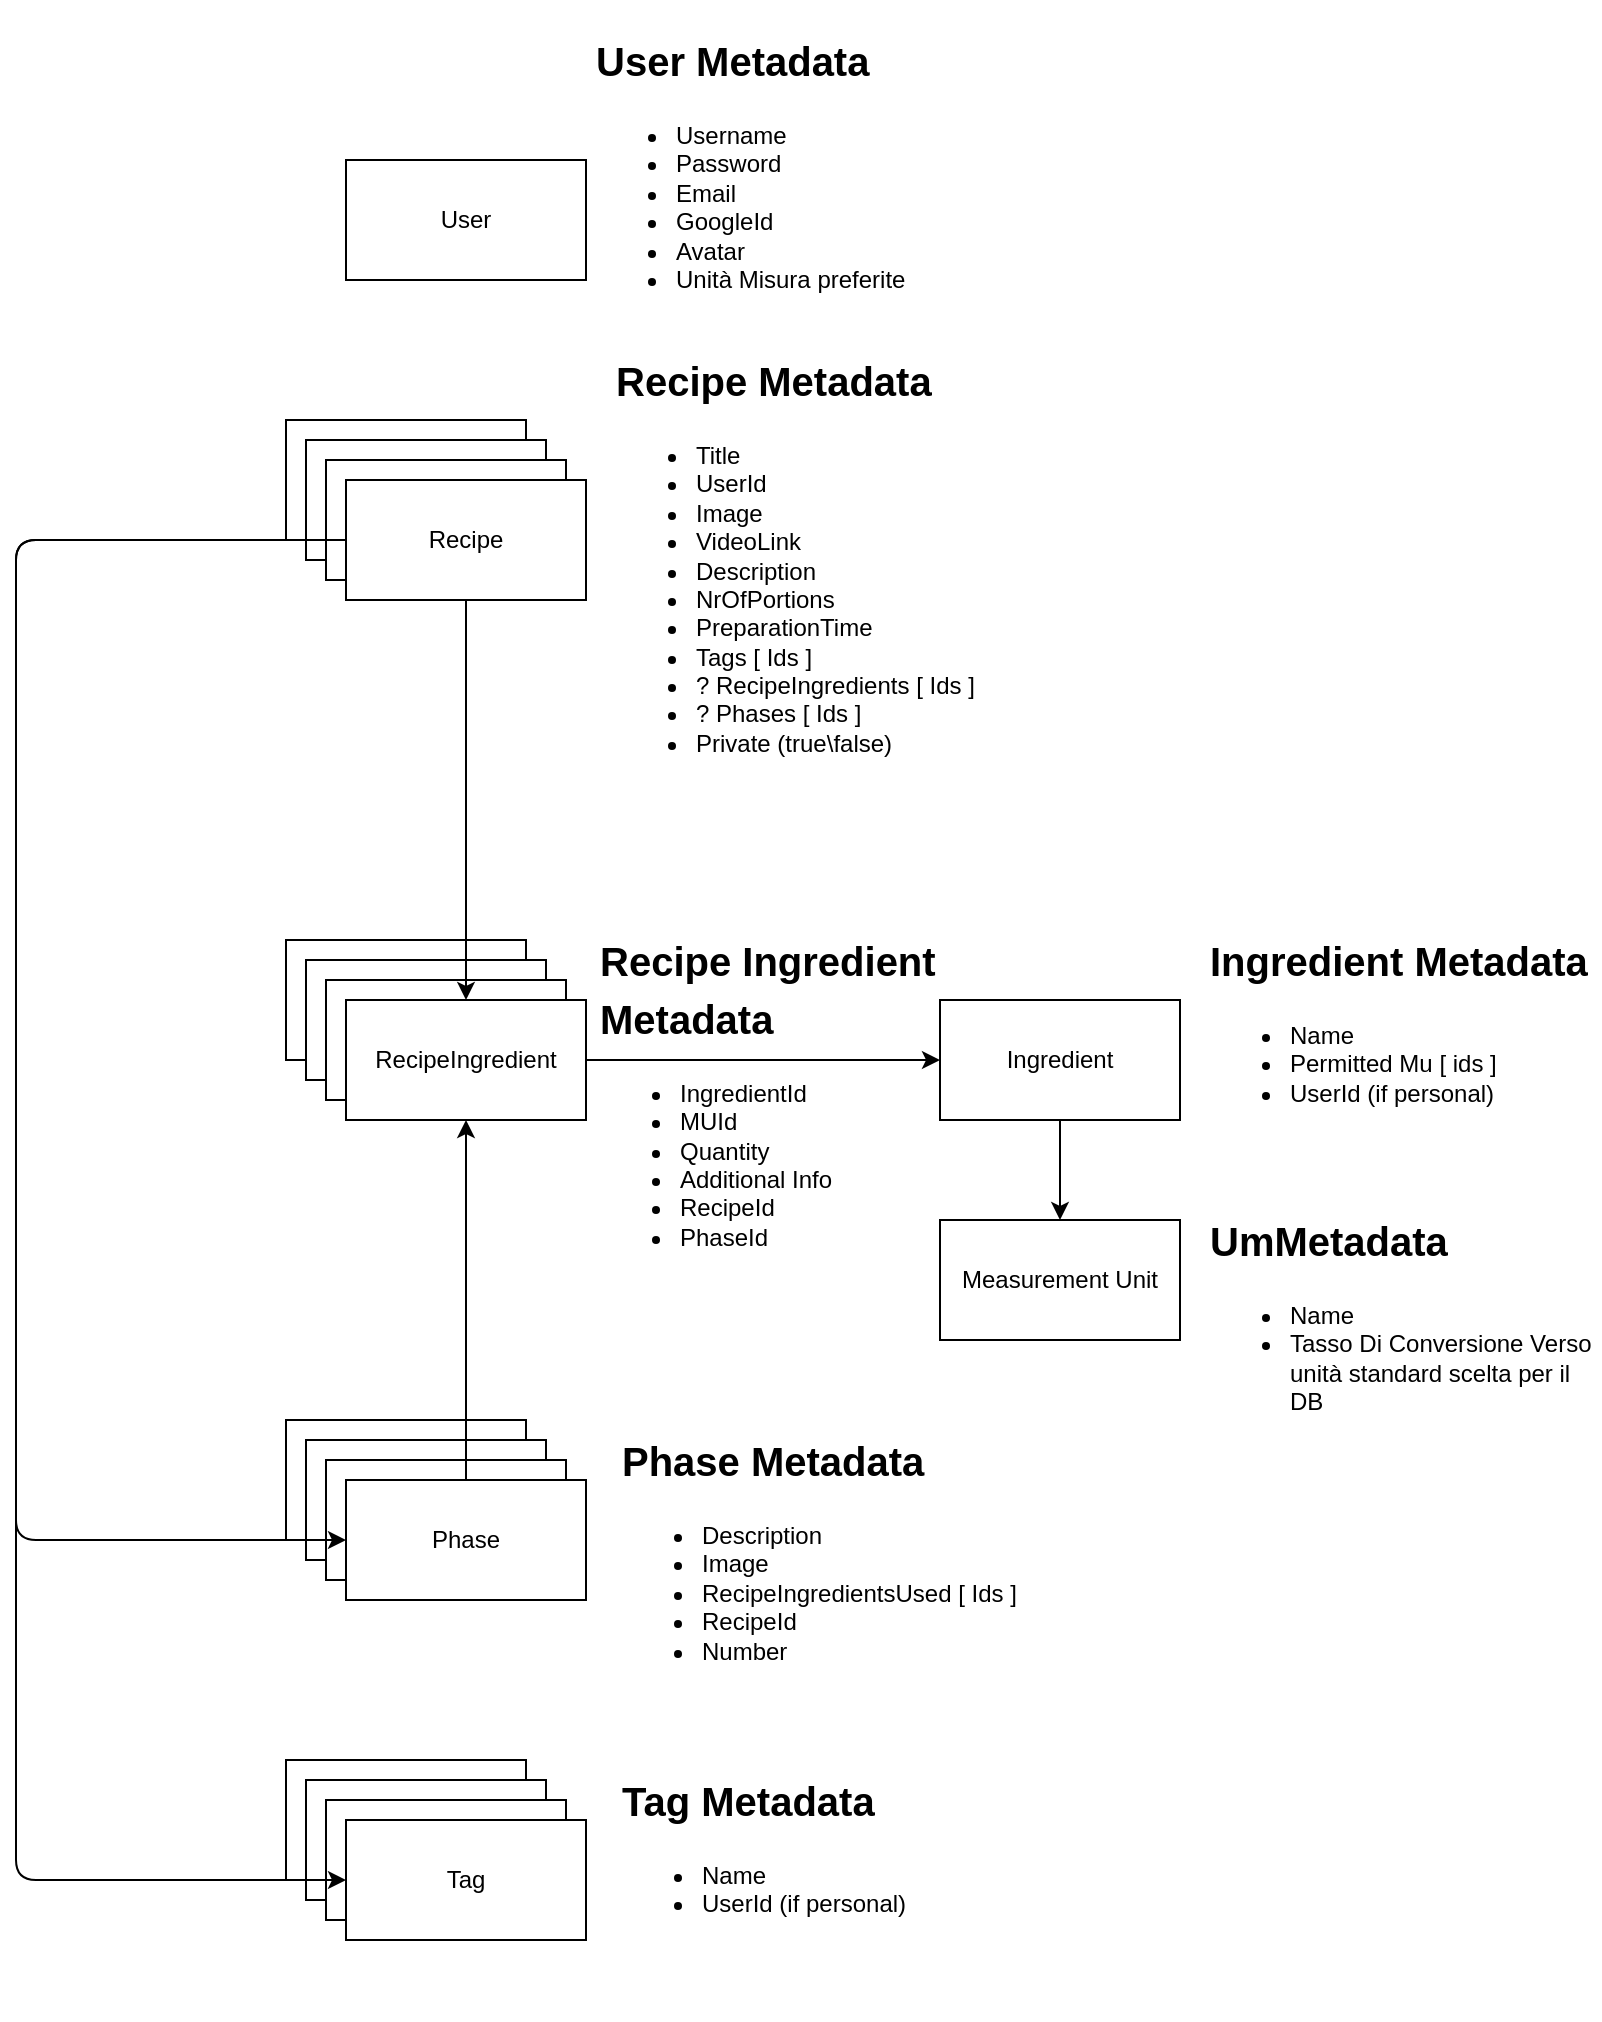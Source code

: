 <mxfile>
    <diagram id="iCZCCPanVgYZGfU6-MRA" name="Page-1">
        <mxGraphModel dx="768" dy="499" grid="1" gridSize="10" guides="1" tooltips="1" connect="1" arrows="1" fold="1" page="1" pageScale="1" pageWidth="850" pageHeight="1100" math="0" shadow="0">
            <root>
                <mxCell id="0"/>
                <mxCell id="1" parent="0"/>
                <mxCell id="3" value="User" style="rounded=0;whiteSpace=wrap;html=1;" parent="1" vertex="1">
                    <mxGeometry x="193" y="100" width="120" height="60" as="geometry"/>
                </mxCell>
                <mxCell id="4" value="&lt;h1&gt;&lt;font style=&quot;font-size: 20px;&quot;&gt;User Metadata&lt;/font&gt;&lt;/h1&gt;&lt;ul style=&quot;text-align: center;&quot;&gt;&lt;li style=&quot;text-align: left;&quot;&gt;Username&lt;/li&gt;&lt;li style=&quot;text-align: left;&quot;&gt;Password&lt;/li&gt;&lt;li style=&quot;text-align: left;&quot;&gt;Email&lt;/li&gt;&lt;li style=&quot;text-align: left;&quot;&gt;GoogleId&lt;/li&gt;&lt;li style=&quot;text-align: left;&quot;&gt;Avatar&lt;/li&gt;&lt;li style=&quot;text-align: left;&quot;&gt;Unità Misura preferite&lt;/li&gt;&lt;/ul&gt;" style="text;html=1;strokeColor=none;fillColor=none;spacing=5;spacingTop=-20;whiteSpace=wrap;overflow=hidden;rounded=0;" parent="1" vertex="1">
                    <mxGeometry x="313" y="30" width="187" height="180" as="geometry"/>
                </mxCell>
                <mxCell id="9" value="User" style="rounded=0;whiteSpace=wrap;html=1;" parent="1" vertex="1">
                    <mxGeometry x="163" y="230" width="120" height="60" as="geometry"/>
                </mxCell>
                <mxCell id="13" value="User" style="rounded=0;whiteSpace=wrap;html=1;" parent="1" vertex="1">
                    <mxGeometry x="173" y="240" width="120" height="60" as="geometry"/>
                </mxCell>
                <mxCell id="14" value="User" style="rounded=0;whiteSpace=wrap;html=1;" parent="1" vertex="1">
                    <mxGeometry x="183" y="250" width="120" height="60" as="geometry"/>
                </mxCell>
                <mxCell id="15" value="Recipe" style="rounded=0;whiteSpace=wrap;html=1;" parent="1" vertex="1">
                    <mxGeometry x="193" y="260" width="120" height="60" as="geometry"/>
                </mxCell>
                <mxCell id="17" value="&lt;h1&gt;&lt;font style=&quot;font-size: 20px;&quot;&gt;Recipe Metadata&lt;/font&gt;&lt;/h1&gt;&lt;ul style=&quot;text-align: center;&quot;&gt;&lt;li style=&quot;text-align: left;&quot;&gt;Title&lt;/li&gt;&lt;li style=&quot;text-align: left;&quot;&gt;UserId&lt;/li&gt;&lt;li style=&quot;text-align: left;&quot;&gt;Image&lt;/li&gt;&lt;li style=&quot;text-align: left;&quot;&gt;&lt;span style=&quot;background-color: initial;&quot;&gt;VideoLink&lt;/span&gt;&lt;br&gt;&lt;/li&gt;&lt;li style=&quot;text-align: left;&quot;&gt;&lt;span style=&quot;background-color: initial;&quot;&gt;Description&lt;/span&gt;&lt;/li&gt;&lt;li style=&quot;text-align: left;&quot;&gt;NrOfPortions&lt;/li&gt;&lt;li style=&quot;text-align: left;&quot;&gt;PreparationTime&lt;/li&gt;&lt;li style=&quot;text-align: left;&quot;&gt;&lt;span style=&quot;background-color: initial;&quot;&gt;Tags [ Ids ]&lt;/span&gt;&lt;br&gt;&lt;/li&gt;&lt;li style=&quot;text-align: left;&quot;&gt;&lt;span style=&quot;background-color: initial;&quot;&gt;? RecipeIngredients [ Ids ]&lt;/span&gt;&lt;/li&gt;&lt;li style=&quot;text-align: left;&quot;&gt;&lt;span style=&quot;background-color: initial;&quot;&gt;? Phases [ Ids ]&lt;/span&gt;&lt;/li&gt;&lt;li style=&quot;text-align: left;&quot;&gt;&lt;span style=&quot;background-color: initial;&quot;&gt;Private (true\false)&lt;/span&gt;&lt;/li&gt;&lt;/ul&gt;" style="text;html=1;strokeColor=none;fillColor=none;spacing=5;spacingTop=-20;whiteSpace=wrap;overflow=hidden;rounded=0;" parent="1" vertex="1">
                    <mxGeometry x="323" y="190" width="220" height="300" as="geometry"/>
                </mxCell>
                <mxCell id="18" value="Ingredient" style="rounded=0;whiteSpace=wrap;html=1;" parent="1" vertex="1">
                    <mxGeometry x="163" y="490" width="120" height="60" as="geometry"/>
                </mxCell>
                <mxCell id="19" value="Ingredient" style="rounded=0;whiteSpace=wrap;html=1;" parent="1" vertex="1">
                    <mxGeometry x="173" y="500" width="120" height="60" as="geometry"/>
                </mxCell>
                <mxCell id="20" value="Ingredient" style="rounded=0;whiteSpace=wrap;html=1;" parent="1" vertex="1">
                    <mxGeometry x="183" y="510" width="120" height="60" as="geometry"/>
                </mxCell>
                <mxCell id="43" style="edgeStyle=none;html=1;entryX=0;entryY=0.5;entryDx=0;entryDy=0;fontSize=20;" parent="1" source="21" target="42" edge="1">
                    <mxGeometry relative="1" as="geometry"/>
                </mxCell>
                <mxCell id="21" value="RecipeIngredient" style="rounded=0;whiteSpace=wrap;html=1;" parent="1" vertex="1">
                    <mxGeometry x="193" y="520" width="120" height="60" as="geometry"/>
                </mxCell>
                <mxCell id="23" value="&lt;h1&gt;&lt;font style=&quot;font-size: 20px;&quot;&gt;Recipe Ingredient Metadata&lt;/font&gt;&lt;/h1&gt;&lt;ul style=&quot;text-align: center;&quot;&gt;&lt;li style=&quot;text-align: left;&quot;&gt;IngredientId&lt;/li&gt;&lt;li style=&quot;text-align: left;&quot;&gt;MUId&lt;/li&gt;&lt;li style=&quot;text-align: left;&quot;&gt;&lt;span style=&quot;background-color: initial;&quot;&gt;Quantity&lt;/span&gt;&lt;br&gt;&lt;/li&gt;&lt;li style=&quot;text-align: left;&quot;&gt;&lt;span style=&quot;background-color: initial;&quot;&gt;Additional Info&lt;/span&gt;&lt;/li&gt;&lt;li style=&quot;text-align: left;&quot;&gt;RecipeId&lt;/li&gt;&lt;li style=&quot;text-align: left;&quot;&gt;PhaseId&lt;/li&gt;&lt;/ul&gt;" style="text;html=1;strokeColor=none;fillColor=none;spacing=5;spacingTop=-20;whiteSpace=wrap;overflow=hidden;rounded=0;" parent="1" vertex="1">
                    <mxGeometry x="315" y="480" width="220" height="200" as="geometry"/>
                </mxCell>
                <mxCell id="22" style="edgeStyle=none;html=1;entryX=0.5;entryY=0;entryDx=0;entryDy=0;fontSize=20;" parent="1" source="15" target="21" edge="1">
                    <mxGeometry relative="1" as="geometry"/>
                </mxCell>
                <mxCell id="24" value="Phase" style="rounded=0;whiteSpace=wrap;html=1;" parent="1" vertex="1">
                    <mxGeometry x="163" y="730" width="120" height="60" as="geometry"/>
                </mxCell>
                <mxCell id="26" value="Phase" style="rounded=0;whiteSpace=wrap;html=1;" parent="1" vertex="1">
                    <mxGeometry x="173" y="740" width="120" height="60" as="geometry"/>
                </mxCell>
                <mxCell id="27" value="Phase" style="rounded=0;whiteSpace=wrap;html=1;" parent="1" vertex="1">
                    <mxGeometry x="183" y="750" width="120" height="60" as="geometry"/>
                </mxCell>
                <mxCell id="46" style="edgeStyle=none;html=1;exitX=0.5;exitY=0;exitDx=0;exitDy=0;entryX=0.5;entryY=1;entryDx=0;entryDy=0;fontSize=20;" parent="1" source="28" target="21" edge="1">
                    <mxGeometry relative="1" as="geometry"/>
                </mxCell>
                <mxCell id="28" value="Phase" style="rounded=0;whiteSpace=wrap;html=1;" parent="1" vertex="1">
                    <mxGeometry x="193" y="760" width="120" height="60" as="geometry"/>
                </mxCell>
                <mxCell id="25" style="edgeStyle=none;html=1;exitX=0;exitY=0.5;exitDx=0;exitDy=0;entryX=0;entryY=0.5;entryDx=0;entryDy=0;fontSize=20;" parent="1" source="15" target="28" edge="1">
                    <mxGeometry relative="1" as="geometry">
                        <Array as="points">
                            <mxPoint x="28" y="290"/>
                            <mxPoint x="28" y="550"/>
                            <mxPoint x="28" y="790"/>
                        </Array>
                    </mxGeometry>
                </mxCell>
                <mxCell id="29" value="&lt;h1&gt;&lt;font style=&quot;font-size: 20px;&quot;&gt;Phase Metadata&lt;/font&gt;&lt;/h1&gt;&lt;ul style=&quot;text-align: center;&quot;&gt;&lt;li style=&quot;text-align: left;&quot;&gt;&lt;span style=&quot;background-color: initial;&quot;&gt;Description&lt;/span&gt;&lt;br&gt;&lt;/li&gt;&lt;li style=&quot;text-align: left;&quot;&gt;Image&lt;/li&gt;&lt;li style=&quot;text-align: left;&quot;&gt;RecipeIngredientsUsed [ Ids ]&lt;/li&gt;&lt;li style=&quot;text-align: left;&quot;&gt;RecipeId&lt;/li&gt;&lt;li style=&quot;text-align: left;&quot;&gt;Number&lt;/li&gt;&lt;/ul&gt;" style="text;html=1;strokeColor=none;fillColor=none;spacing=5;spacingTop=-20;whiteSpace=wrap;overflow=hidden;rounded=0;" parent="1" vertex="1">
                    <mxGeometry x="325.5" y="730" width="220" height="160" as="geometry"/>
                </mxCell>
                <mxCell id="32" value="&lt;h1&gt;&lt;font style=&quot;font-size: 20px;&quot;&gt;Tag Metadata&lt;/font&gt;&lt;/h1&gt;&lt;ul style=&quot;text-align: center;&quot;&gt;&lt;li style=&quot;text-align: left;&quot;&gt;Name&lt;/li&gt;&lt;li style=&quot;text-align: left;&quot;&gt;UserId (if personal)&lt;/li&gt;&lt;/ul&gt;" style="text;html=1;strokeColor=none;fillColor=none;spacing=5;spacingTop=-20;whiteSpace=wrap;overflow=hidden;rounded=0;" parent="1" vertex="1">
                    <mxGeometry x="325.5" y="900" width="220" height="130" as="geometry"/>
                </mxCell>
                <mxCell id="33" value="Phase" style="rounded=0;whiteSpace=wrap;html=1;" parent="1" vertex="1">
                    <mxGeometry x="163" y="900" width="120" height="60" as="geometry"/>
                </mxCell>
                <mxCell id="34" value="Phase" style="rounded=0;whiteSpace=wrap;html=1;" parent="1" vertex="1">
                    <mxGeometry x="173" y="910" width="120" height="60" as="geometry"/>
                </mxCell>
                <mxCell id="35" value="Phase" style="rounded=0;whiteSpace=wrap;html=1;" parent="1" vertex="1">
                    <mxGeometry x="183" y="920" width="120" height="60" as="geometry"/>
                </mxCell>
                <mxCell id="36" value="Tag" style="rounded=0;whiteSpace=wrap;html=1;" parent="1" vertex="1">
                    <mxGeometry x="193" y="930" width="120" height="60" as="geometry"/>
                </mxCell>
                <mxCell id="37" style="edgeStyle=none;html=1;entryX=0;entryY=0.5;entryDx=0;entryDy=0;fontSize=20;" parent="1" source="15" target="36" edge="1">
                    <mxGeometry relative="1" as="geometry">
                        <Array as="points">
                            <mxPoint x="28" y="290"/>
                            <mxPoint x="28" y="960"/>
                        </Array>
                    </mxGeometry>
                </mxCell>
                <mxCell id="49" style="edgeStyle=none;html=1;exitX=0.5;exitY=1;exitDx=0;exitDy=0;entryX=0.5;entryY=0;entryDx=0;entryDy=0;" parent="1" source="42" target="47" edge="1">
                    <mxGeometry relative="1" as="geometry"/>
                </mxCell>
                <mxCell id="42" value="Ingredient" style="rounded=0;whiteSpace=wrap;html=1;" parent="1" vertex="1">
                    <mxGeometry x="490" y="520" width="120" height="60" as="geometry"/>
                </mxCell>
                <mxCell id="44" value="&lt;h1&gt;&lt;font style=&quot;font-size: 20px;&quot;&gt;Ingredient Metadata&lt;/font&gt;&lt;/h1&gt;&lt;ul style=&quot;text-align: center;&quot;&gt;&lt;li style=&quot;text-align: left;&quot;&gt;&lt;span style=&quot;background-color: initial;&quot;&gt;Name&lt;/span&gt;&lt;br&gt;&lt;/li&gt;&lt;li style=&quot;text-align: left;&quot;&gt;Permitted Mu [ ids ]&amp;nbsp;&lt;/li&gt;&lt;li style=&quot;text-align: left;&quot;&gt;&lt;span style=&quot;background-color: initial;&quot;&gt;UserId (if personal)&lt;/span&gt;&lt;br&gt;&lt;/li&gt;&lt;/ul&gt;" style="text;html=1;strokeColor=none;fillColor=none;spacing=5;spacingTop=-20;whiteSpace=wrap;overflow=hidden;rounded=0;" parent="1" vertex="1">
                    <mxGeometry x="620" y="480" width="200" height="160" as="geometry"/>
                </mxCell>
                <mxCell id="47" value="Measurement Unit" style="rounded=0;whiteSpace=wrap;html=1;" parent="1" vertex="1">
                    <mxGeometry x="490" y="630" width="120" height="60" as="geometry"/>
                </mxCell>
                <mxCell id="48" value="&lt;h1&gt;&lt;font style=&quot;font-size: 20px;&quot;&gt;UmMetadata&lt;/font&gt;&lt;/h1&gt;&lt;ul style=&quot;text-align: center;&quot;&gt;&lt;li style=&quot;text-align: left;&quot;&gt;&lt;span style=&quot;background-color: initial;&quot;&gt;Name&lt;/span&gt;&lt;br&gt;&lt;/li&gt;&lt;li style=&quot;text-align: left;&quot;&gt;&lt;span style=&quot;background-color: initial;&quot;&gt;Tasso Di Conversione Verso unità standard scelta per il DB&lt;/span&gt;&lt;/li&gt;&lt;/ul&gt;" style="text;html=1;strokeColor=none;fillColor=none;spacing=5;spacingTop=-20;whiteSpace=wrap;overflow=hidden;rounded=0;" parent="1" vertex="1">
                    <mxGeometry x="620" y="620" width="200" height="160" as="geometry"/>
                </mxCell>
            </root>
        </mxGraphModel>
    </diagram>
</mxfile>